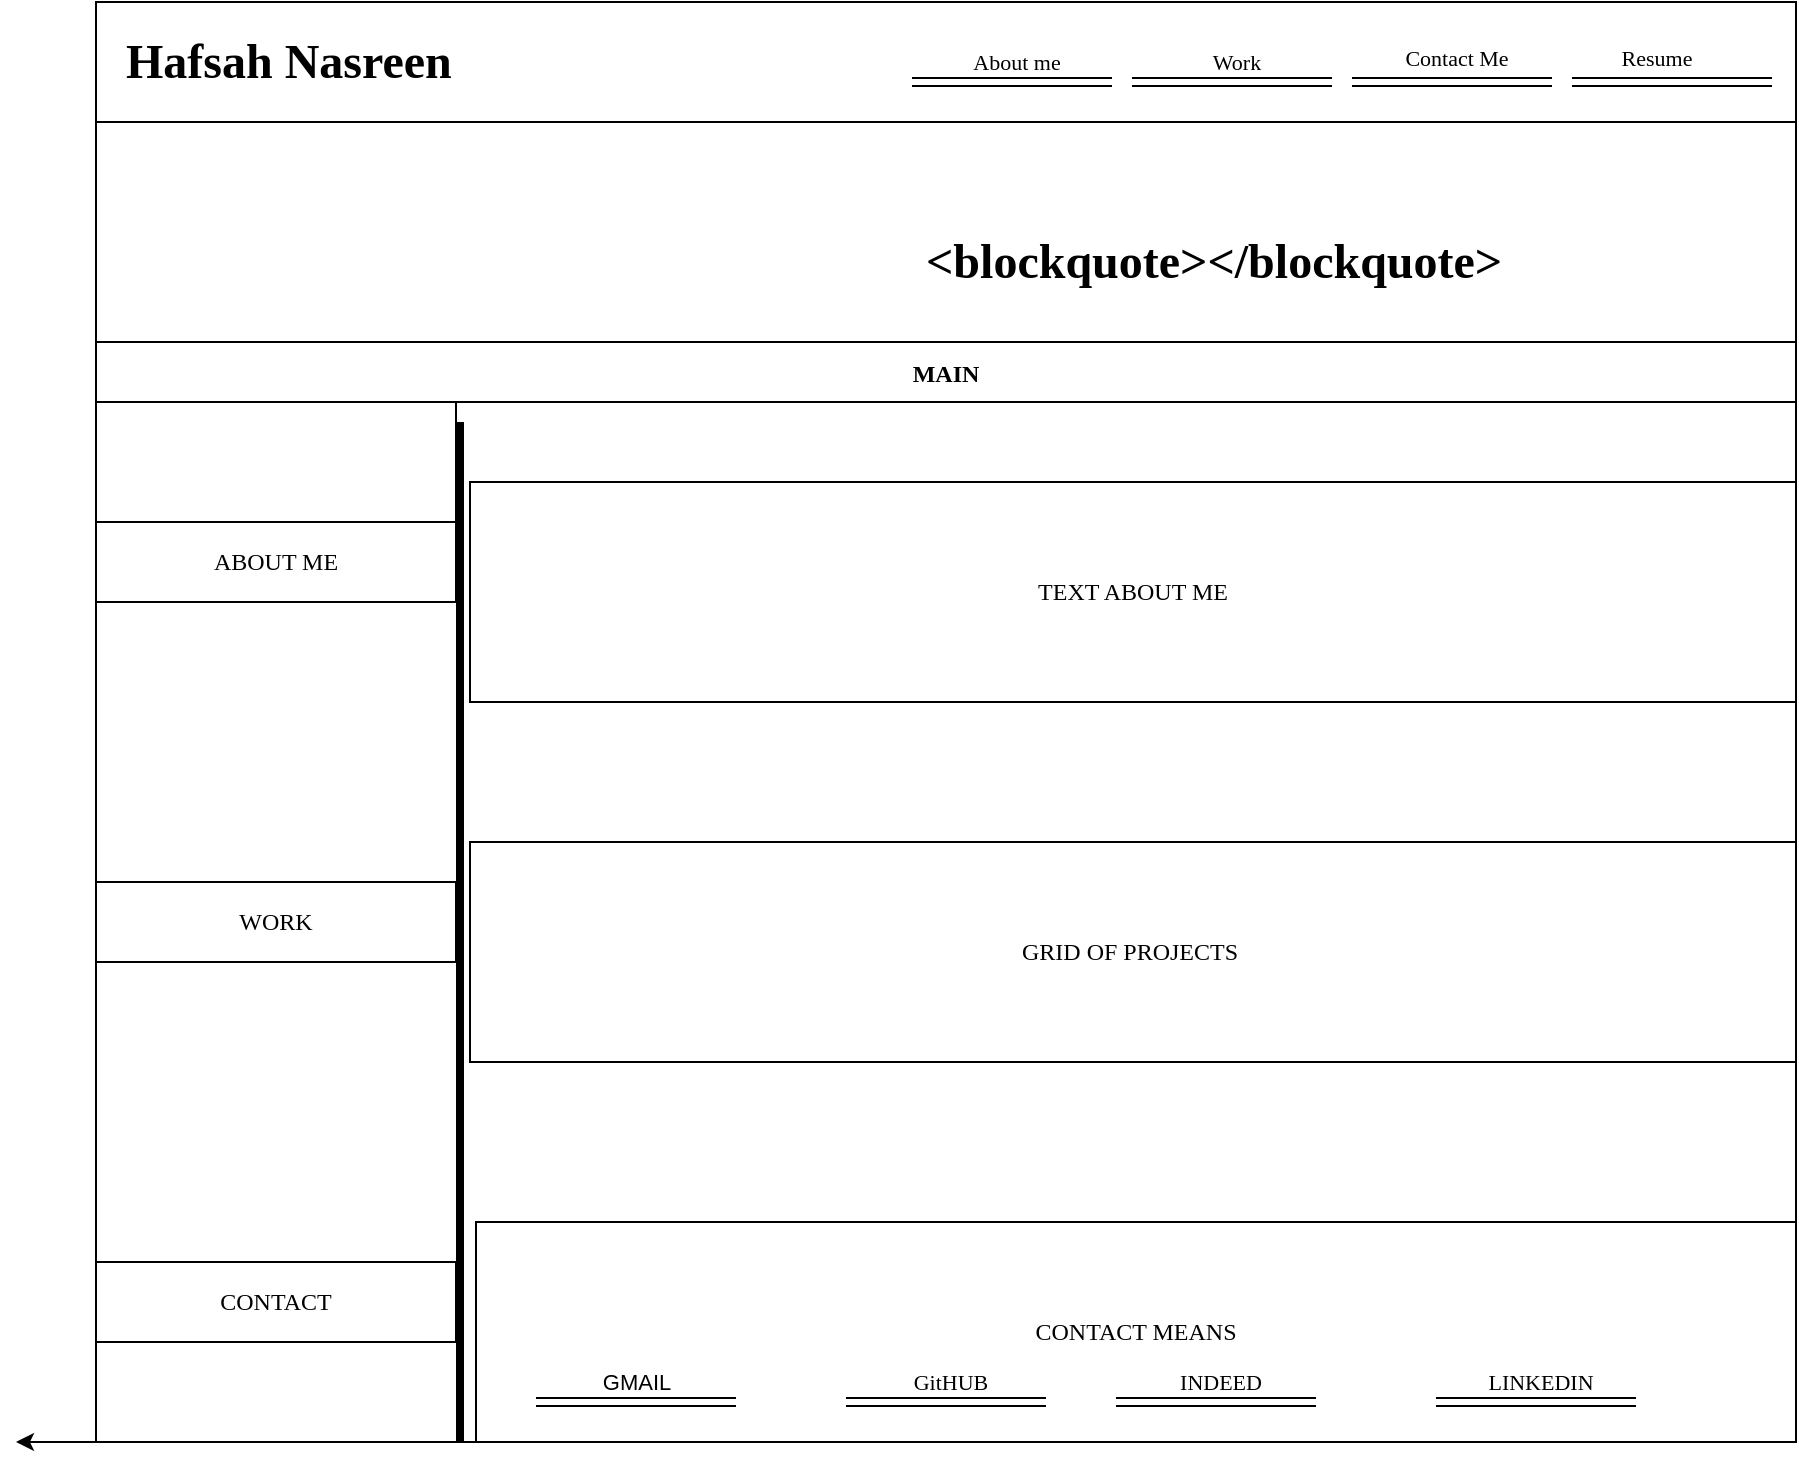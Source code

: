 <mxfile>
    <diagram id="80LHb3c39gdCs005z2w7" name="Page-1">
        <mxGraphModel dx="2066" dy="784" grid="1" gridSize="10" guides="1" tooltips="1" connect="1" arrows="1" fold="1" page="1" pageScale="1" pageWidth="850" pageHeight="1100" math="0" shadow="0">
            <root>
                <mxCell id="0"/>
                <mxCell id="1" parent="0"/>
                <mxCell id="2" value="" style="rounded=0;whiteSpace=wrap;html=1;fontFamily=Tahoma;" parent="1" vertex="1">
                    <mxGeometry width="850" height="60" as="geometry"/>
                </mxCell>
                <mxCell id="3" value="" style="shape=link;html=1;" parent="1" edge="1">
                    <mxGeometry width="100" relative="1" as="geometry">
                        <mxPoint x="408" y="40" as="sourcePoint"/>
                        <mxPoint x="508" y="40" as="targetPoint"/>
                    </mxGeometry>
                </mxCell>
                <mxCell id="47" value="About me" style="edgeLabel;html=1;align=center;verticalAlign=middle;resizable=0;points=[];fontFamily=Tahoma;" parent="3" vertex="1" connectable="0">
                    <mxGeometry x="-0.32" y="7" relative="1" as="geometry">
                        <mxPoint x="18" y="-3" as="offset"/>
                    </mxGeometry>
                </mxCell>
                <mxCell id="4" value="" style="shape=link;html=1;" parent="1" edge="1">
                    <mxGeometry width="100" relative="1" as="geometry">
                        <mxPoint x="518" y="40" as="sourcePoint"/>
                        <mxPoint x="618" y="40" as="targetPoint"/>
                    </mxGeometry>
                </mxCell>
                <mxCell id="48" value="Work" style="edgeLabel;html=1;align=center;verticalAlign=middle;resizable=0;points=[];fontFamily=Tahoma;" parent="4" vertex="1" connectable="0">
                    <mxGeometry x="-0.72" y="-3" relative="1" as="geometry">
                        <mxPoint x="38" y="-13" as="offset"/>
                    </mxGeometry>
                </mxCell>
                <mxCell id="5" value="" style="shape=link;html=1;" parent="1" edge="1">
                    <mxGeometry width="100" relative="1" as="geometry">
                        <mxPoint x="628" y="40" as="sourcePoint"/>
                        <mxPoint x="728" y="40" as="targetPoint"/>
                    </mxGeometry>
                </mxCell>
                <mxCell id="6" value="" style="shape=link;html=1;" parent="1" edge="1">
                    <mxGeometry width="100" relative="1" as="geometry">
                        <mxPoint x="738" y="40" as="sourcePoint"/>
                        <mxPoint x="838" y="40" as="targetPoint"/>
                    </mxGeometry>
                </mxCell>
                <mxCell id="7" value="&lt;h1&gt;Hafsah Nasreen&lt;/h1&gt;" style="text;html=1;strokeColor=none;fillColor=none;spacing=5;spacingTop=-20;whiteSpace=wrap;overflow=hidden;rounded=0;fontFamily=Tahoma;" parent="1" vertex="1">
                    <mxGeometry x="10" y="10" width="240" height="50" as="geometry"/>
                </mxCell>
                <mxCell id="10" value="" style="rounded=0;whiteSpace=wrap;html=1;fontFamily=Tahoma;" parent="1" vertex="1">
                    <mxGeometry y="60" width="850" height="110" as="geometry"/>
                </mxCell>
                <mxCell id="11" value="&lt;h1&gt;&amp;lt;blockquote&amp;gt;&amp;lt;/blockquote&amp;gt;&lt;/h1&gt;" style="text;html=1;strokeColor=none;fillColor=none;spacing=5;spacingTop=-20;whiteSpace=wrap;overflow=hidden;rounded=0;fontFamily=Tahoma;" parent="1" vertex="1">
                    <mxGeometry x="410" y="110" width="430" height="50" as="geometry"/>
                </mxCell>
                <mxCell id="22" value="MAIN" style="shape=table;startSize=30;container=1;collapsible=0;childLayout=tableLayout;fixedRows=1;rowLines=0;fontStyle=1;fontFamily=Tahoma;" parent="1" vertex="1">
                    <mxGeometry y="170" width="850" height="550" as="geometry"/>
                </mxCell>
                <mxCell id="23" value="" style="shape=tableRow;horizontal=0;startSize=0;swimlaneHead=0;swimlaneBody=0;top=0;left=0;bottom=0;right=0;collapsible=0;dropTarget=0;fillColor=none;points=[[0,0.5],[1,0.5]];portConstraint=eastwest;fontFamily=Tahoma;" parent="22" vertex="1">
                    <mxGeometry y="30" width="850" height="40" as="geometry"/>
                </mxCell>
                <mxCell id="24" value="" style="shape=partialRectangle;html=1;whiteSpace=wrap;connectable=0;fillColor=none;top=0;left=0;bottom=0;right=0;overflow=hidden;pointerEvents=1;fontFamily=Tahoma;" parent="23" vertex="1">
                    <mxGeometry width="180" height="40" as="geometry">
                        <mxRectangle width="180" height="40" as="alternateBounds"/>
                    </mxGeometry>
                </mxCell>
                <mxCell id="25" value="" style="shape=partialRectangle;html=1;whiteSpace=wrap;connectable=0;fillColor=none;top=0;left=0;bottom=0;right=0;align=left;spacingLeft=6;overflow=hidden;fontFamily=Tahoma;" parent="23" vertex="1">
                    <mxGeometry x="180" width="670" height="40" as="geometry">
                        <mxRectangle width="670" height="40" as="alternateBounds"/>
                    </mxGeometry>
                </mxCell>
                <mxCell id="26" value="" style="shape=tableRow;horizontal=0;startSize=0;swimlaneHead=0;swimlaneBody=0;top=0;left=0;bottom=0;right=0;collapsible=0;dropTarget=0;fillColor=none;points=[[0,0.5],[1,0.5]];portConstraint=eastwest;fontFamily=Tahoma;" parent="22" vertex="1">
                    <mxGeometry y="70" width="850" height="30" as="geometry"/>
                </mxCell>
                <mxCell id="27" value="" style="shape=partialRectangle;html=1;whiteSpace=wrap;connectable=0;fillColor=none;top=0;left=0;bottom=0;right=0;overflow=hidden;fontFamily=Tahoma;" parent="26" vertex="1">
                    <mxGeometry width="180" height="30" as="geometry">
                        <mxRectangle width="180" height="30" as="alternateBounds"/>
                    </mxGeometry>
                </mxCell>
                <mxCell id="28" value="" style="shape=partialRectangle;html=1;whiteSpace=wrap;connectable=0;fillColor=none;top=0;left=0;bottom=0;right=0;align=left;spacingLeft=6;overflow=hidden;fontFamily=Tahoma;" parent="26" vertex="1">
                    <mxGeometry x="180" width="670" height="30" as="geometry">
                        <mxRectangle width="670" height="30" as="alternateBounds"/>
                    </mxGeometry>
                </mxCell>
                <mxCell id="29" value="" style="shape=tableRow;horizontal=0;startSize=0;swimlaneHead=0;swimlaneBody=0;top=0;left=0;bottom=0;right=0;collapsible=0;dropTarget=0;fillColor=none;points=[[0,0.5],[1,0.5]];portConstraint=eastwest;fontFamily=Tahoma;movable=1;resizable=1;rotatable=1;deletable=1;editable=1;connectable=1;" parent="22" vertex="1">
                    <mxGeometry y="100" width="850" height="30" as="geometry"/>
                </mxCell>
                <mxCell id="30" value="Contact me" style="shape=partialRectangle;html=1;whiteSpace=wrap;connectable=0;fillColor=none;top=0;left=0;bottom=0;right=0;overflow=hidden;fontFamily=Tahoma;movable=0;resizable=0;rotatable=0;deletable=0;editable=0;" parent="29" vertex="1">
                    <mxGeometry width="180" height="30" as="geometry">
                        <mxRectangle width="180" height="30" as="alternateBounds"/>
                    </mxGeometry>
                </mxCell>
                <mxCell id="31" value="" style="shape=partialRectangle;html=1;whiteSpace=wrap;connectable=0;fillColor=none;top=0;left=0;bottom=0;right=0;align=left;spacingLeft=6;overflow=hidden;fontFamily=Tahoma;" parent="29" vertex="1">
                    <mxGeometry x="180" width="670" height="30" as="geometry">
                        <mxRectangle width="670" height="30" as="alternateBounds"/>
                    </mxGeometry>
                </mxCell>
                <mxCell id="33" value="" style="line;strokeWidth=4;direction=south;html=1;perimeter=backbonePerimeter;points=[];outlineConnect=0;fontFamily=Tahoma;" parent="1" vertex="1">
                    <mxGeometry x="177" y="210" width="10" height="510" as="geometry"/>
                </mxCell>
                <mxCell id="49" value="Contact Me" style="edgeLabel;html=1;align=center;verticalAlign=middle;resizable=0;points=[];fontFamily=Tahoma;" parent="1" vertex="1" connectable="0">
                    <mxGeometry x="670" y="40" as="geometry">
                        <mxPoint x="10" y="-12" as="offset"/>
                    </mxGeometry>
                </mxCell>
                <mxCell id="50" value="Resume" style="edgeLabel;html=1;align=center;verticalAlign=middle;resizable=0;points=[];fontFamily=Tahoma;" parent="1" vertex="1" connectable="0">
                    <mxGeometry x="794" y="34" as="geometry">
                        <mxPoint x="-14" y="-6" as="offset"/>
                    </mxGeometry>
                </mxCell>
                <mxCell id="51" style="edgeStyle=none;html=1;" edge="1" parent="1">
                    <mxGeometry relative="1" as="geometry">
                        <mxPoint x="-40" y="720" as="targetPoint"/>
                        <mxPoint x="750" y="720" as="sourcePoint"/>
                    </mxGeometry>
                </mxCell>
                <mxCell id="52" value="TEXT ABOUT ME" style="rounded=0;whiteSpace=wrap;html=1;fontFamily=Tahoma;" vertex="1" parent="1">
                    <mxGeometry x="187" y="240" width="663" height="110" as="geometry"/>
                </mxCell>
                <mxCell id="53" value="CONTACT" style="rounded=0;whiteSpace=wrap;html=1;fontFamily=Tahoma;" vertex="1" parent="1">
                    <mxGeometry y="630" width="180" height="40" as="geometry"/>
                </mxCell>
                <mxCell id="54" value="ABOUT ME" style="rounded=0;whiteSpace=wrap;html=1;fontFamily=Tahoma;" vertex="1" parent="1">
                    <mxGeometry y="260" width="180" height="40" as="geometry"/>
                </mxCell>
                <mxCell id="60" value="WORK" style="rounded=0;whiteSpace=wrap;html=1;fontFamily=Tahoma;" vertex="1" parent="1">
                    <mxGeometry y="440" width="180" height="40" as="geometry"/>
                </mxCell>
                <mxCell id="61" value="GRID OF PROJECTS&amp;nbsp;" style="rounded=0;whiteSpace=wrap;html=1;fontFamily=Tahoma;" vertex="1" parent="1">
                    <mxGeometry x="187" y="420" width="663" height="110" as="geometry"/>
                </mxCell>
                <mxCell id="62" value="CONTACT MEANS" style="rounded=0;whiteSpace=wrap;html=1;fontFamily=Tahoma;" vertex="1" parent="1">
                    <mxGeometry x="190" y="610" width="660" height="110" as="geometry"/>
                </mxCell>
                <mxCell id="63" value="" style="shape=link;html=1;" edge="1" parent="1">
                    <mxGeometry width="100" relative="1" as="geometry">
                        <mxPoint x="220" y="700" as="sourcePoint"/>
                        <mxPoint x="320" y="700" as="targetPoint"/>
                    </mxGeometry>
                </mxCell>
                <mxCell id="71" value="GMAIL" style="edgeLabel;html=1;align=center;verticalAlign=middle;resizable=0;points=[];" vertex="1" connectable="0" parent="63">
                    <mxGeometry x="-0.72" y="1" relative="1" as="geometry">
                        <mxPoint x="36" y="-9" as="offset"/>
                    </mxGeometry>
                </mxCell>
                <mxCell id="65" value="" style="shape=link;html=1;" edge="1" parent="1">
                    <mxGeometry width="100" relative="1" as="geometry">
                        <mxPoint x="375" y="700" as="sourcePoint"/>
                        <mxPoint x="475" y="700" as="targetPoint"/>
                    </mxGeometry>
                </mxCell>
                <mxCell id="66" value="GitHUB" style="edgeLabel;html=1;align=center;verticalAlign=middle;resizable=0;points=[];fontFamily=Tahoma;" vertex="1" connectable="0" parent="65">
                    <mxGeometry x="-0.32" y="7" relative="1" as="geometry">
                        <mxPoint x="18" y="-3" as="offset"/>
                    </mxGeometry>
                </mxCell>
                <mxCell id="67" value="" style="shape=link;html=1;" edge="1" parent="1">
                    <mxGeometry width="100" relative="1" as="geometry">
                        <mxPoint x="510" y="700" as="sourcePoint"/>
                        <mxPoint x="610" y="700" as="targetPoint"/>
                    </mxGeometry>
                </mxCell>
                <mxCell id="68" value="INDEED" style="edgeLabel;html=1;align=center;verticalAlign=middle;resizable=0;points=[];fontFamily=Tahoma;" vertex="1" connectable="0" parent="67">
                    <mxGeometry x="-0.32" y="7" relative="1" as="geometry">
                        <mxPoint x="18" y="-3" as="offset"/>
                    </mxGeometry>
                </mxCell>
                <mxCell id="69" value="" style="shape=link;html=1;" edge="1" parent="1">
                    <mxGeometry width="100" relative="1" as="geometry">
                        <mxPoint x="670" y="700" as="sourcePoint"/>
                        <mxPoint x="770" y="700" as="targetPoint"/>
                    </mxGeometry>
                </mxCell>
                <mxCell id="70" value="LINKEDIN" style="edgeLabel;html=1;align=center;verticalAlign=middle;resizable=0;points=[];fontFamily=Tahoma;" vertex="1" connectable="0" parent="69">
                    <mxGeometry x="-0.32" y="7" relative="1" as="geometry">
                        <mxPoint x="18" y="-3" as="offset"/>
                    </mxGeometry>
                </mxCell>
            </root>
        </mxGraphModel>
    </diagram>
</mxfile>